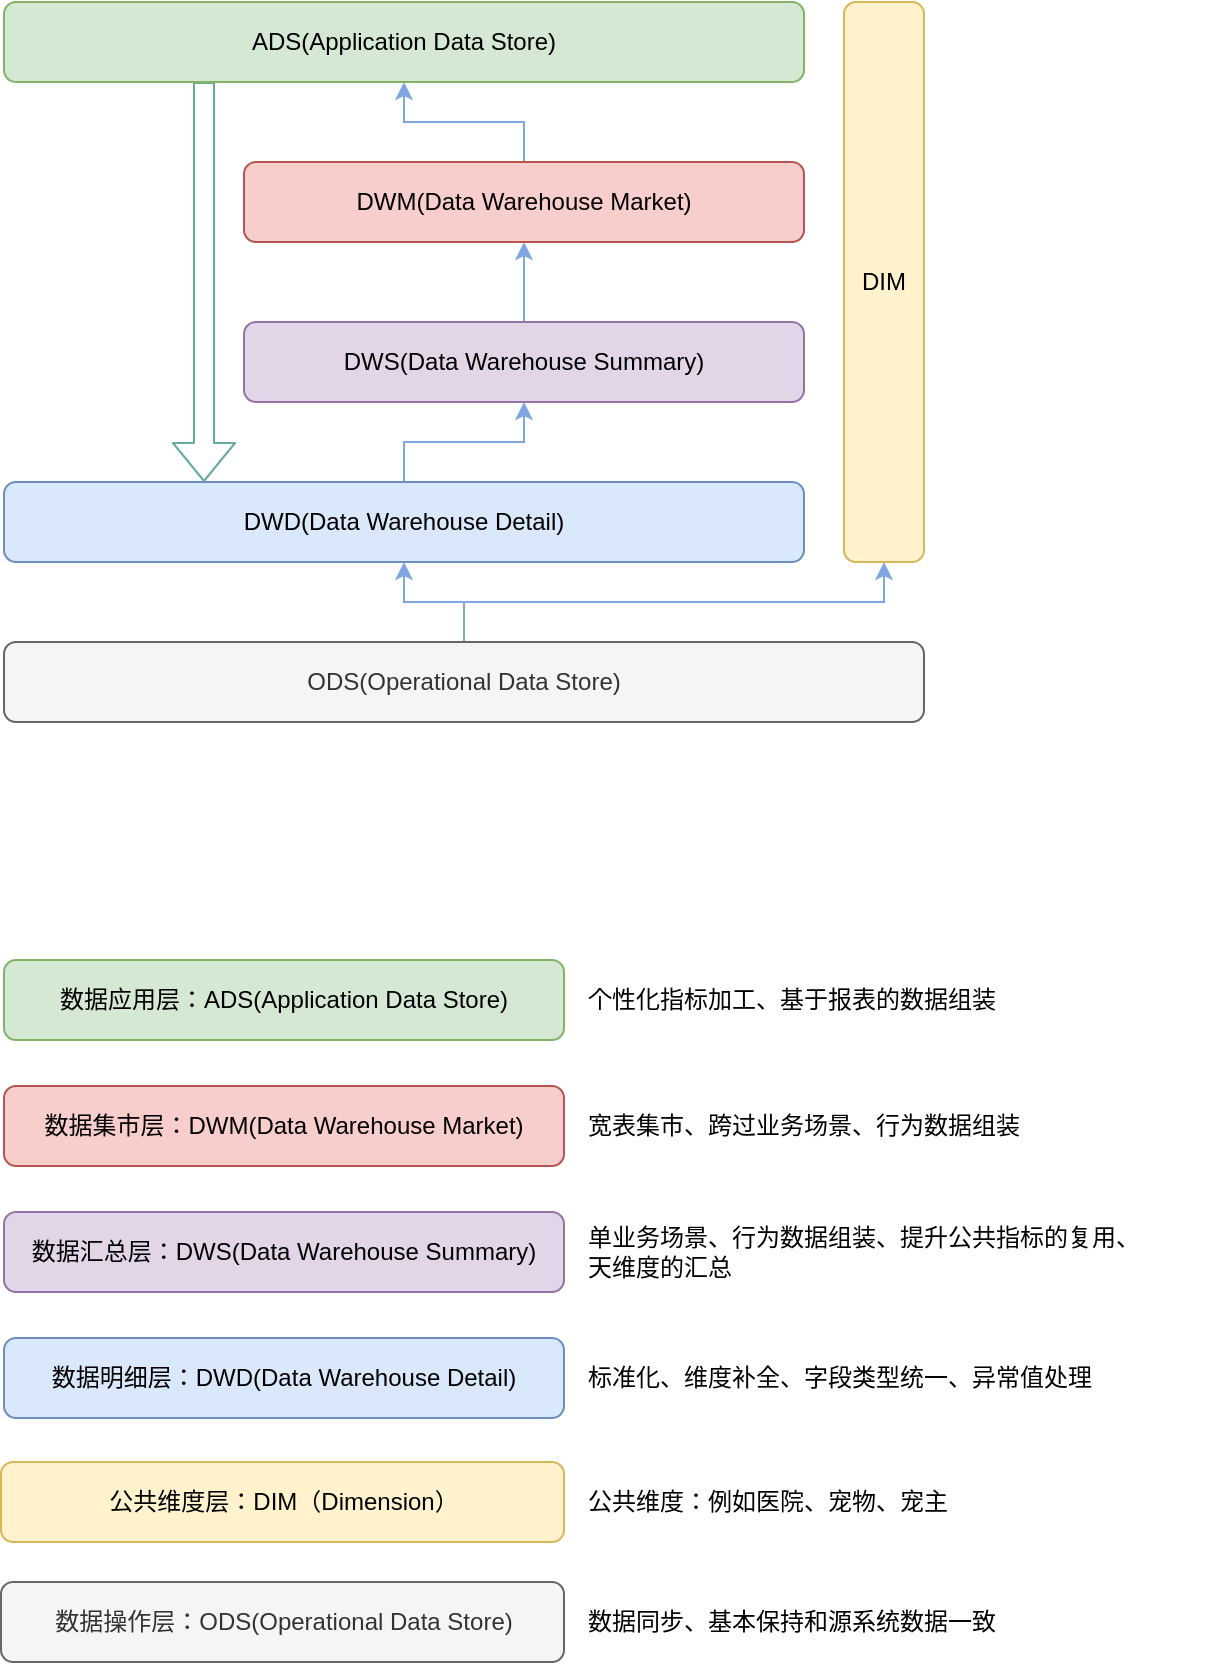 <mxfile version="13.1.2" type="github" pages="2">
  <diagram id="xDaqMbVTm9odR8-DioXX" name="数仓分层">
    <mxGraphModel dx="899" dy="623" grid="0" gridSize="10" guides="1" tooltips="1" connect="1" arrows="1" fold="1" page="0" pageScale="1" pageWidth="827" pageHeight="1169" math="0" shadow="0">
      <root>
        <mxCell id="0" />
        <mxCell id="1" parent="0" />
        <mxCell id="EJTIUBt2cEUTjr5KvXVu-7" value="" style="edgeStyle=orthogonalEdgeStyle;rounded=0;orthogonalLoop=1;jettySize=auto;html=1;strokeColor=#7EA6E0;" edge="1" parent="1" source="EJTIUBt2cEUTjr5KvXVu-1" target="EJTIUBt2cEUTjr5KvXVu-2">
          <mxGeometry relative="1" as="geometry" />
        </mxCell>
        <mxCell id="EJTIUBt2cEUTjr5KvXVu-14" style="edgeStyle=orthogonalEdgeStyle;rounded=0;orthogonalLoop=1;jettySize=auto;html=1;entryX=0.5;entryY=1;entryDx=0;entryDy=0;strokeColor=#7EA6E0;" edge="1" parent="1" source="EJTIUBt2cEUTjr5KvXVu-1" target="EJTIUBt2cEUTjr5KvXVu-6">
          <mxGeometry relative="1" as="geometry" />
        </mxCell>
        <mxCell id="EJTIUBt2cEUTjr5KvXVu-1" value="ODS(Operational Data Store)" style="rounded=1;whiteSpace=wrap;html=1;fillColor=#f5f5f5;strokeColor=#666666;fontColor=#333333;" vertex="1" parent="1">
          <mxGeometry x="160" y="480" width="460" height="40" as="geometry" />
        </mxCell>
        <mxCell id="EJTIUBt2cEUTjr5KvXVu-8" value="" style="edgeStyle=orthogonalEdgeStyle;rounded=0;orthogonalLoop=1;jettySize=auto;html=1;strokeColor=#7EA6E0;" edge="1" parent="1" source="EJTIUBt2cEUTjr5KvXVu-2" target="EJTIUBt2cEUTjr5KvXVu-3">
          <mxGeometry relative="1" as="geometry" />
        </mxCell>
        <mxCell id="EJTIUBt2cEUTjr5KvXVu-2" value="DWD(Data Warehouse Detail)" style="rounded=1;whiteSpace=wrap;html=1;fillColor=#dae8fc;strokeColor=#6c8ebf;" vertex="1" parent="1">
          <mxGeometry x="160" y="400" width="400" height="40" as="geometry" />
        </mxCell>
        <mxCell id="EJTIUBt2cEUTjr5KvXVu-9" value="" style="edgeStyle=orthogonalEdgeStyle;rounded=0;orthogonalLoop=1;jettySize=auto;html=1;strokeColor=#7EA6E0;" edge="1" parent="1" source="EJTIUBt2cEUTjr5KvXVu-3" target="EJTIUBt2cEUTjr5KvXVu-4">
          <mxGeometry relative="1" as="geometry" />
        </mxCell>
        <mxCell id="EJTIUBt2cEUTjr5KvXVu-3" value="DWS(Data Warehouse Summary)" style="rounded=1;whiteSpace=wrap;html=1;fillColor=#e1d5e7;strokeColor=#9673a6;" vertex="1" parent="1">
          <mxGeometry x="280" y="320" width="280" height="40" as="geometry" />
        </mxCell>
        <mxCell id="EJTIUBt2cEUTjr5KvXVu-10" value="" style="edgeStyle=orthogonalEdgeStyle;rounded=0;orthogonalLoop=1;jettySize=auto;html=1;entryX=0.5;entryY=1;entryDx=0;entryDy=0;strokeColor=#7EA6E0;" edge="1" parent="1" source="EJTIUBt2cEUTjr5KvXVu-4" target="EJTIUBt2cEUTjr5KvXVu-5">
          <mxGeometry relative="1" as="geometry" />
        </mxCell>
        <mxCell id="EJTIUBt2cEUTjr5KvXVu-4" value="DWM(Data Warehouse Market)" style="rounded=1;whiteSpace=wrap;html=1;fillColor=#f8cecc;strokeColor=#b85450;" vertex="1" parent="1">
          <mxGeometry x="280" y="240" width="280" height="40" as="geometry" />
        </mxCell>
        <mxCell id="EJTIUBt2cEUTjr5KvXVu-12" style="edgeStyle=orthogonalEdgeStyle;rounded=1;orthogonalLoop=1;jettySize=auto;html=1;exitX=0.25;exitY=1;exitDx=0;exitDy=0;entryX=0.25;entryY=0;entryDx=0;entryDy=0;strokeColor=#67AB9F;shape=flexArrow;" edge="1" parent="1" source="EJTIUBt2cEUTjr5KvXVu-5" target="EJTIUBt2cEUTjr5KvXVu-2">
          <mxGeometry relative="1" as="geometry" />
        </mxCell>
        <mxCell id="EJTIUBt2cEUTjr5KvXVu-5" value="ADS(Application Data Store)" style="rounded=1;whiteSpace=wrap;html=1;fillColor=#d5e8d4;strokeColor=#82b366;" vertex="1" parent="1">
          <mxGeometry x="160" y="160" width="400" height="40" as="geometry" />
        </mxCell>
        <mxCell id="EJTIUBt2cEUTjr5KvXVu-6" value="DIM" style="rounded=1;whiteSpace=wrap;html=1;fillColor=#fff2cc;strokeColor=#d6b656;" vertex="1" parent="1">
          <mxGeometry x="580" y="160" width="40" height="280" as="geometry" />
        </mxCell>
        <mxCell id="XlqB7zhyvsYsPDYVo4y1-1" value="数据应用层：ADS(Application Data Store)" style="rounded=1;whiteSpace=wrap;html=1;fillColor=#d5e8d4;strokeColor=#82b366;" vertex="1" parent="1">
          <mxGeometry x="160" y="639" width="280" height="40" as="geometry" />
        </mxCell>
        <mxCell id="XlqB7zhyvsYsPDYVo4y1-2" value="数据集市层：DWM(Data Warehouse Market)" style="rounded=1;whiteSpace=wrap;html=1;fillColor=#f8cecc;strokeColor=#b85450;" vertex="1" parent="1">
          <mxGeometry x="160" y="702" width="280" height="40" as="geometry" />
        </mxCell>
        <mxCell id="XlqB7zhyvsYsPDYVo4y1-3" value="数据汇总层：DWS(Data Warehouse Summary)" style="rounded=1;whiteSpace=wrap;html=1;fillColor=#e1d5e7;strokeColor=#9673a6;" vertex="1" parent="1">
          <mxGeometry x="160" y="765" width="280" height="40" as="geometry" />
        </mxCell>
        <mxCell id="XlqB7zhyvsYsPDYVo4y1-4" value="数据明细层：DWD(Data Warehouse Detail)" style="rounded=1;whiteSpace=wrap;html=1;fillColor=#dae8fc;strokeColor=#6c8ebf;" vertex="1" parent="1">
          <mxGeometry x="160" y="828" width="280" height="40" as="geometry" />
        </mxCell>
        <mxCell id="XlqB7zhyvsYsPDYVo4y1-5" value="数据操作层：ODS(Operational Data Store)" style="rounded=1;whiteSpace=wrap;html=1;fillColor=#f5f5f5;strokeColor=#666666;fontColor=#333333;" vertex="1" parent="1">
          <mxGeometry x="158.5" y="950" width="281.5" height="40" as="geometry" />
        </mxCell>
        <mxCell id="XlqB7zhyvsYsPDYVo4y1-6" value="数据同步、基本保持和源系统数据一致" style="text;html=1;strokeColor=none;fillColor=none;align=left;verticalAlign=middle;whiteSpace=wrap;rounded=0;glass=0;dashed=1;" vertex="1" parent="1">
          <mxGeometry x="450" y="960" width="320" height="20" as="geometry" />
        </mxCell>
        <mxCell id="XlqB7zhyvsYsPDYVo4y1-7" value="公共维度层：DIM（Dimension）" style="rounded=1;whiteSpace=wrap;html=1;fillColor=#fff2cc;strokeColor=#d6b656;direction=south;" vertex="1" parent="1">
          <mxGeometry x="158.5" y="890" width="281.5" height="40" as="geometry" />
        </mxCell>
        <mxCell id="XlqB7zhyvsYsPDYVo4y1-8" value="公共维度：例如医院、宠物、宠主" style="text;html=1;strokeColor=none;fillColor=none;align=left;verticalAlign=middle;whiteSpace=wrap;rounded=0;glass=0;dashed=1;" vertex="1" parent="1">
          <mxGeometry x="450" y="900" width="320" height="20" as="geometry" />
        </mxCell>
        <mxCell id="XlqB7zhyvsYsPDYVo4y1-9" value="标准化、维度补全、字段类型统一、异常值处理" style="text;html=1;strokeColor=none;fillColor=none;align=left;verticalAlign=middle;whiteSpace=wrap;rounded=0;glass=0;dashed=1;" vertex="1" parent="1">
          <mxGeometry x="450" y="838" width="320" height="20" as="geometry" />
        </mxCell>
        <mxCell id="XlqB7zhyvsYsPDYVo4y1-10" value="单业务场景、行为数据组装、提升公共指标的复用、天维度的汇总" style="text;html=1;strokeColor=none;fillColor=none;align=left;verticalAlign=middle;whiteSpace=wrap;rounded=0;glass=0;dashed=1;" vertex="1" parent="1">
          <mxGeometry x="450" y="775" width="280" height="20" as="geometry" />
        </mxCell>
        <mxCell id="XlqB7zhyvsYsPDYVo4y1-11" value="宽表集市、跨过业务场景、行为数据组装" style="text;html=1;strokeColor=none;fillColor=none;align=left;verticalAlign=middle;whiteSpace=wrap;rounded=0;glass=0;dashed=1;" vertex="1" parent="1">
          <mxGeometry x="450" y="712" width="320" height="20" as="geometry" />
        </mxCell>
        <mxCell id="XlqB7zhyvsYsPDYVo4y1-12" value="个性化指标加工、基于报表的数据组装" style="text;html=1;strokeColor=none;fillColor=none;align=left;verticalAlign=middle;whiteSpace=wrap;rounded=0;glass=0;dashed=1;" vertex="1" parent="1">
          <mxGeometry x="450" y="649" width="320" height="20" as="geometry" />
        </mxCell>
      </root>
    </mxGraphModel>
  </diagram>
  <diagram id="uUGnSI4iTqOCS-ocZ5c7" name="数仓整体架构图">
    <mxGraphModel dx="899" dy="623" grid="0" gridSize="10" guides="1" tooltips="1" connect="1" arrows="1" fold="1" page="1" pageScale="1" pageWidth="827" pageHeight="1169" math="0" shadow="0">
      <root>
        <mxCell id="Z9YH_-ktKUOfIyejoIjv-0" />
        <mxCell id="Z9YH_-ktKUOfIyejoIjv-1" parent="Z9YH_-ktKUOfIyejoIjv-0" />
        <mxCell id="Z9YH_-ktKUOfIyejoIjv-49" value="" style="rounded=0;whiteSpace=wrap;html=1;glass=0;strokeWidth=2;fillColor=#e1d5e7;strokeColor=#9673a6;" vertex="1" parent="Z9YH_-ktKUOfIyejoIjv-1">
          <mxGeometry x="290" y="280" width="300" height="170" as="geometry" />
        </mxCell>
        <mxCell id="Z9YH_-ktKUOfIyejoIjv-2" value="" style="endArrow=none;html=1;strokeColor=#4D4D4D;strokeWidth=2;" edge="1" parent="Z9YH_-ktKUOfIyejoIjv-1">
          <mxGeometry width="50" height="50" relative="1" as="geometry">
            <mxPoint x="80" y="80" as="sourcePoint" />
            <mxPoint x="720" y="80" as="targetPoint" />
          </mxGeometry>
        </mxCell>
        <mxCell id="Z9YH_-ktKUOfIyejoIjv-3" value="" style="endArrow=none;html=1;strokeColor=#4D4D4D;strokeWidth=2;" edge="1" parent="Z9YH_-ktKUOfIyejoIjv-1">
          <mxGeometry width="50" height="50" relative="1" as="geometry">
            <mxPoint x="80" y="480" as="sourcePoint" />
            <mxPoint x="720" y="480" as="targetPoint" />
          </mxGeometry>
        </mxCell>
        <mxCell id="Z9YH_-ktKUOfIyejoIjv-4" value="&lt;font size=&quot;1&quot;&gt;&lt;b style=&quot;font-size: 17px&quot;&gt;数据服务&lt;/b&gt;&lt;/font&gt;" style="text;html=1;strokeColor=none;fillColor=none;align=center;verticalAlign=middle;whiteSpace=wrap;rounded=0;" vertex="1" parent="Z9YH_-ktKUOfIyejoIjv-1">
          <mxGeometry x="80" y="30" width="70" height="20" as="geometry" />
        </mxCell>
        <mxCell id="Z9YH_-ktKUOfIyejoIjv-5" value="" style="rounded=0;whiteSpace=wrap;html=1;strokeWidth=2;" vertex="1" parent="Z9YH_-ktKUOfIyejoIjv-1">
          <mxGeometry x="160" y="10" width="560" height="50" as="geometry" />
        </mxCell>
        <mxCell id="Z9YH_-ktKUOfIyejoIjv-6" value="仲谋平台、医院日报" style="rounded=0;whiteSpace=wrap;html=1;dashed=1;strokeColor=#66B2FF;strokeWidth=2;" vertex="1" parent="Z9YH_-ktKUOfIyejoIjv-1">
          <mxGeometry x="170" y="20" width="120" height="30" as="geometry" />
        </mxCell>
        <mxCell id="Z9YH_-ktKUOfIyejoIjv-7" value="自助分析" style="rounded=0;whiteSpace=wrap;html=1;dashed=1;strokeColor=#66B2FF;strokeWidth=2;" vertex="1" parent="Z9YH_-ktKUOfIyejoIjv-1">
          <mxGeometry x="310" y="20" width="120" height="30" as="geometry" />
        </mxCell>
        <mxCell id="Z9YH_-ktKUOfIyejoIjv-8" value="大屏展示" style="rounded=0;whiteSpace=wrap;html=1;dashed=1;strokeColor=#66B2FF;strokeWidth=2;" vertex="1" parent="Z9YH_-ktKUOfIyejoIjv-1">
          <mxGeometry x="450" y="20" width="120" height="30" as="geometry" />
        </mxCell>
        <mxCell id="Z9YH_-ktKUOfIyejoIjv-9" value="其他数据服务" style="rounded=0;whiteSpace=wrap;html=1;dashed=1;strokeColor=#66B2FF;strokeWidth=2;" vertex="1" parent="Z9YH_-ktKUOfIyejoIjv-1">
          <mxGeometry x="590" y="20" width="120" height="30" as="geometry" />
        </mxCell>
        <mxCell id="Z9YH_-ktKUOfIyejoIjv-10" value="&lt;font size=&quot;1&quot;&gt;&lt;b style=&quot;font-size: 17px&quot;&gt;数据计算&lt;/b&gt;&lt;/font&gt;" style="text;html=1;strokeColor=none;fillColor=none;align=center;verticalAlign=middle;whiteSpace=wrap;rounded=0;" vertex="1" parent="Z9YH_-ktKUOfIyejoIjv-1">
          <mxGeometry x="70" y="250" width="80" height="20" as="geometry" />
        </mxCell>
        <mxCell id="Z9YH_-ktKUOfIyejoIjv-11" value="&lt;font size=&quot;1&quot;&gt;&lt;b style=&quot;font-size: 17px&quot;&gt;数据采集&lt;/b&gt;&lt;/font&gt;" style="text;html=1;strokeColor=none;fillColor=none;align=center;verticalAlign=middle;whiteSpace=wrap;rounded=0;" vertex="1" parent="Z9YH_-ktKUOfIyejoIjv-1">
          <mxGeometry x="80" y="515" width="70" height="20" as="geometry" />
        </mxCell>
        <mxCell id="Z9YH_-ktKUOfIyejoIjv-12" value="&lt;font size=&quot;1&quot;&gt;&lt;b style=&quot;font-size: 14px&quot;&gt;数据抽取&lt;/b&gt;&lt;/font&gt;" style="rounded=0;whiteSpace=wrap;html=1;glass=0;strokeWidth=2;" vertex="1" parent="Z9YH_-ktKUOfIyejoIjv-1">
          <mxGeometry x="160" y="505" width="560" height="40" as="geometry" />
        </mxCell>
        <mxCell id="Z9YH_-ktKUOfIyejoIjv-33" style="edgeStyle=orthogonalEdgeStyle;rounded=1;orthogonalLoop=1;jettySize=auto;html=1;strokeColor=#4D4D4D;strokeWidth=2;" edge="1" parent="Z9YH_-ktKUOfIyejoIjv-1">
          <mxGeometry relative="1" as="geometry">
            <mxPoint x="220" y="583" as="sourcePoint" />
            <mxPoint x="220" y="543" as="targetPoint" />
          </mxGeometry>
        </mxCell>
        <mxCell id="Z9YH_-ktKUOfIyejoIjv-13" value="源系统DB" style="rounded=0;whiteSpace=wrap;html=1;dashed=1;strokeWidth=2;fillColor=#CCCCCC;" vertex="1" parent="Z9YH_-ktKUOfIyejoIjv-1">
          <mxGeometry x="160" y="575" width="120" height="30" as="geometry" />
        </mxCell>
        <mxCell id="Z9YH_-ktKUOfIyejoIjv-35" style="edgeStyle=orthogonalEdgeStyle;rounded=1;orthogonalLoop=1;jettySize=auto;html=1;entryX=0.371;entryY=0.975;entryDx=0;entryDy=0;entryPerimeter=0;strokeColor=#4D4D4D;strokeWidth=2;" edge="1" parent="Z9YH_-ktKUOfIyejoIjv-1" source="Z9YH_-ktKUOfIyejoIjv-14" target="Z9YH_-ktKUOfIyejoIjv-12">
          <mxGeometry relative="1" as="geometry" />
        </mxCell>
        <mxCell id="Z9YH_-ktKUOfIyejoIjv-14" value="日志" style="rounded=0;whiteSpace=wrap;html=1;dashed=1;strokeWidth=2;fillColor=#CCCCCC;" vertex="1" parent="Z9YH_-ktKUOfIyejoIjv-1">
          <mxGeometry x="308" y="576" width="120" height="30" as="geometry" />
        </mxCell>
        <mxCell id="Z9YH_-ktKUOfIyejoIjv-36" style="edgeStyle=orthogonalEdgeStyle;rounded=1;orthogonalLoop=1;jettySize=auto;html=1;entryX=0.641;entryY=1;entryDx=0;entryDy=0;entryPerimeter=0;strokeColor=#4D4D4D;strokeWidth=2;" edge="1" parent="Z9YH_-ktKUOfIyejoIjv-1" source="Z9YH_-ktKUOfIyejoIjv-15" target="Z9YH_-ktKUOfIyejoIjv-12">
          <mxGeometry relative="1" as="geometry" />
        </mxCell>
        <mxCell id="Z9YH_-ktKUOfIyejoIjv-15" value="接口数据" style="rounded=0;whiteSpace=wrap;html=1;dashed=1;strokeWidth=2;fillColor=#CCCCCC;" vertex="1" parent="Z9YH_-ktKUOfIyejoIjv-1">
          <mxGeometry x="459" y="576" width="120" height="30" as="geometry" />
        </mxCell>
        <mxCell id="Z9YH_-ktKUOfIyejoIjv-37" style="edgeStyle=orthogonalEdgeStyle;rounded=1;orthogonalLoop=1;jettySize=auto;html=1;entryX=0.895;entryY=0.975;entryDx=0;entryDy=0;entryPerimeter=0;strokeColor=#4D4D4D;strokeWidth=2;" edge="1" parent="Z9YH_-ktKUOfIyejoIjv-1" source="Z9YH_-ktKUOfIyejoIjv-16" target="Z9YH_-ktKUOfIyejoIjv-12">
          <mxGeometry relative="1" as="geometry" />
        </mxCell>
        <mxCell id="Z9YH_-ktKUOfIyejoIjv-16" value="......." style="rounded=0;whiteSpace=wrap;html=1;dashed=1;strokeWidth=2;fillColor=#CCCCCC;" vertex="1" parent="Z9YH_-ktKUOfIyejoIjv-1">
          <mxGeometry x="601" y="576" width="120" height="30" as="geometry" />
        </mxCell>
        <mxCell id="Z9YH_-ktKUOfIyejoIjv-17" value="" style="rounded=0;whiteSpace=wrap;html=1;glass=0;strokeWidth=2;fillColor=#66B2FF;" vertex="1" parent="Z9YH_-ktKUOfIyejoIjv-1">
          <mxGeometry x="160" y="120" width="120" height="330" as="geometry" />
        </mxCell>
        <mxCell id="Z9YH_-ktKUOfIyejoIjv-18" value="&lt;font style=&quot;font-size: 15px&quot;&gt;&lt;b&gt;离线计算&lt;/b&gt;&lt;/font&gt;" style="text;html=1;strokeColor=none;fillColor=none;align=center;verticalAlign=middle;whiteSpace=wrap;rounded=0;" vertex="1" parent="Z9YH_-ktKUOfIyejoIjv-1">
          <mxGeometry x="185" y="90" width="70" height="20" as="geometry" />
        </mxCell>
        <mxCell id="Z9YH_-ktKUOfIyejoIjv-19" value="ADS&lt;br&gt;（应用数据）" style="rounded=0;whiteSpace=wrap;html=1;glass=0;strokeWidth=2;" vertex="1" parent="Z9YH_-ktKUOfIyejoIjv-1">
          <mxGeometry x="170" y="130" width="100" height="50" as="geometry" />
        </mxCell>
        <mxCell id="Z9YH_-ktKUOfIyejoIjv-32" value="" style="edgeStyle=orthogonalEdgeStyle;rounded=1;orthogonalLoop=1;jettySize=auto;html=1;strokeColor=#4D4D4D;strokeWidth=4;entryX=0.5;entryY=1;entryDx=0;entryDy=0;" edge="1" parent="Z9YH_-ktKUOfIyejoIjv-1" source="Z9YH_-ktKUOfIyejoIjv-20" target="Z9YH_-ktKUOfIyejoIjv-19">
          <mxGeometry relative="1" as="geometry">
            <mxPoint x="220" y="190" as="targetPoint" />
          </mxGeometry>
        </mxCell>
        <mxCell id="Z9YH_-ktKUOfIyejoIjv-20" value="DWS&lt;br&gt;（汇总数据）" style="rounded=0;whiteSpace=wrap;html=1;glass=0;strokeWidth=2;" vertex="1" parent="Z9YH_-ktKUOfIyejoIjv-1">
          <mxGeometry x="170" y="215" width="100" height="50" as="geometry" />
        </mxCell>
        <mxCell id="Z9YH_-ktKUOfIyejoIjv-30" value="" style="edgeStyle=orthogonalEdgeStyle;rounded=1;orthogonalLoop=1;jettySize=auto;html=1;strokeColor=#4D4D4D;strokeWidth=4;" edge="1" parent="Z9YH_-ktKUOfIyejoIjv-1">
          <mxGeometry relative="1" as="geometry">
            <mxPoint x="220" y="296" as="sourcePoint" />
            <mxPoint x="220" y="261" as="targetPoint" />
          </mxGeometry>
        </mxCell>
        <mxCell id="Z9YH_-ktKUOfIyejoIjv-21" value="DWD&lt;br&gt;（明细数据）" style="rounded=0;whiteSpace=wrap;html=1;glass=0;strokeWidth=2;" vertex="1" parent="Z9YH_-ktKUOfIyejoIjv-1">
          <mxGeometry x="170" y="295" width="100" height="50" as="geometry" />
        </mxCell>
        <mxCell id="Z9YH_-ktKUOfIyejoIjv-23" value="" style="edgeStyle=orthogonalEdgeStyle;rounded=1;orthogonalLoop=1;jettySize=auto;html=1;strokeColor=#4D4D4D;strokeWidth=4;" edge="1" parent="Z9YH_-ktKUOfIyejoIjv-1" source="Z9YH_-ktKUOfIyejoIjv-22" target="Z9YH_-ktKUOfIyejoIjv-21">
          <mxGeometry relative="1" as="geometry" />
        </mxCell>
        <mxCell id="Z9YH_-ktKUOfIyejoIjv-22" value="ODS&lt;br&gt;（操作数据）" style="rounded=0;whiteSpace=wrap;html=1;glass=0;strokeWidth=2;" vertex="1" parent="Z9YH_-ktKUOfIyejoIjv-1">
          <mxGeometry x="170" y="380" width="100" height="50" as="geometry" />
        </mxCell>
        <mxCell id="Z9YH_-ktKUOfIyejoIjv-38" value="" style="rounded=0;whiteSpace=wrap;html=1;glass=0;strokeWidth=2;fillColor=#ffe6cc;strokeColor=#d79b00;" vertex="1" parent="Z9YH_-ktKUOfIyejoIjv-1">
          <mxGeometry x="290" y="120" width="300" height="150" as="geometry" />
        </mxCell>
        <mxCell id="Z9YH_-ktKUOfIyejoIjv-39" value="&lt;span style=&quot;font-size: 15px&quot;&gt;&lt;b&gt;数据开发&lt;/b&gt;&lt;/span&gt;" style="text;html=1;strokeColor=none;fillColor=none;align=center;verticalAlign=middle;whiteSpace=wrap;rounded=0;" vertex="1" parent="Z9YH_-ktKUOfIyejoIjv-1">
          <mxGeometry x="360" y="124" width="145" height="20" as="geometry" />
        </mxCell>
        <mxCell id="Z9YH_-ktKUOfIyejoIjv-47" value="" style="rounded=0;whiteSpace=wrap;html=1;glass=0;strokeWidth=2;fillColor=#C3BFF5;" vertex="1" parent="Z9YH_-ktKUOfIyejoIjv-1">
          <mxGeometry x="601" y="120" width="120" height="330" as="geometry" />
        </mxCell>
        <mxCell id="Z9YH_-ktKUOfIyejoIjv-48" value="&lt;font style=&quot;font-size: 15px&quot;&gt;&lt;b&gt;实时计算&lt;/b&gt;&lt;/font&gt;" style="text;html=1;strokeColor=none;fillColor=none;align=center;verticalAlign=middle;whiteSpace=wrap;rounded=0;" vertex="1" parent="Z9YH_-ktKUOfIyejoIjv-1">
          <mxGeometry x="626" y="90" width="70" height="20" as="geometry" />
        </mxCell>
        <mxCell id="Z9YH_-ktKUOfIyejoIjv-50" value="Flink流式SQL处理" style="shape=cylinder;whiteSpace=wrap;html=1;boundedLbl=1;backgroundOutline=1;rounded=0;glass=0;dashed=1;strokeColor=#66B2FF;strokeWidth=2;fillColor=#99CCFF;" vertex="1" parent="Z9YH_-ktKUOfIyejoIjv-1">
          <mxGeometry x="631" y="230" width="60" height="80" as="geometry" />
        </mxCell>
        <mxCell id="Z9YH_-ktKUOfIyejoIjv-51" value="&lt;span style=&quot;font-size: 15px&quot;&gt;&lt;b&gt;数据管理&lt;/b&gt;&lt;/span&gt;" style="text;html=1;strokeColor=none;fillColor=none;align=center;verticalAlign=middle;whiteSpace=wrap;rounded=0;" vertex="1" parent="Z9YH_-ktKUOfIyejoIjv-1">
          <mxGeometry x="367.5" y="290" width="145" height="20" as="geometry" />
        </mxCell>
        <mxCell id="Z9YH_-ktKUOfIyejoIjv-52" value="ETL开发" style="rounded=0;whiteSpace=wrap;html=1;glass=0;dashed=1;strokeColor=#66B2FF;strokeWidth=2;fillColor=#ffffff;" vertex="1" parent="Z9YH_-ktKUOfIyejoIjv-1">
          <mxGeometry x="328" y="160" width="100" height="30" as="geometry" />
        </mxCell>
        <mxCell id="Z9YH_-ktKUOfIyejoIjv-53" value="维度建模" style="rounded=0;whiteSpace=wrap;html=1;glass=0;dashed=1;strokeColor=#66B2FF;strokeWidth=2;fillColor=#ffffff;" vertex="1" parent="Z9YH_-ktKUOfIyejoIjv-1">
          <mxGeometry x="450" y="160" width="100" height="30" as="geometry" />
        </mxCell>
        <mxCell id="Z9YH_-ktKUOfIyejoIjv-54" value="实时开发" style="rounded=0;whiteSpace=wrap;html=1;glass=0;dashed=1;strokeColor=#66B2FF;strokeWidth=2;fillColor=#ffffff;" vertex="1" parent="Z9YH_-ktKUOfIyejoIjv-1">
          <mxGeometry x="328" y="210" width="100" height="30" as="geometry" />
        </mxCell>
        <mxCell id="Z9YH_-ktKUOfIyejoIjv-55" value="数据挖掘" style="rounded=0;whiteSpace=wrap;html=1;glass=0;dashed=1;strokeColor=#66B2FF;strokeWidth=2;fillColor=#ffffff;" vertex="1" parent="Z9YH_-ktKUOfIyejoIjv-1">
          <mxGeometry x="450" y="210" width="100" height="30" as="geometry" />
        </mxCell>
        <mxCell id="Z9YH_-ktKUOfIyejoIjv-56" value="数据安全" style="rounded=0;whiteSpace=wrap;html=1;glass=0;dashed=1;strokeColor=#66B2FF;strokeWidth=2;fillColor=#ffffff;" vertex="1" parent="Z9YH_-ktKUOfIyejoIjv-1">
          <mxGeometry x="331" y="320" width="100" height="30" as="geometry" />
        </mxCell>
        <mxCell id="Z9YH_-ktKUOfIyejoIjv-57" value="数据质量" style="rounded=0;whiteSpace=wrap;html=1;glass=0;dashed=1;strokeColor=#66B2FF;strokeWidth=2;fillColor=#ffffff;" vertex="1" parent="Z9YH_-ktKUOfIyejoIjv-1">
          <mxGeometry x="449" y="320" width="100" height="30" as="geometry" />
        </mxCell>
        <mxCell id="Z9YH_-ktKUOfIyejoIjv-58" value="One Data" style="rounded=0;whiteSpace=wrap;html=1;glass=0;dashed=1;strokeColor=#66B2FF;strokeWidth=2;fillColor=#ffffff;" vertex="1" parent="Z9YH_-ktKUOfIyejoIjv-1">
          <mxGeometry x="331" y="360" width="100" height="30" as="geometry" />
        </mxCell>
        <mxCell id="Z9YH_-ktKUOfIyejoIjv-59" value="One ID" style="rounded=0;whiteSpace=wrap;html=1;glass=0;dashed=1;strokeColor=#66B2FF;strokeWidth=2;fillColor=#ffffff;" vertex="1" parent="Z9YH_-ktKUOfIyejoIjv-1">
          <mxGeometry x="449" y="360" width="100" height="30" as="geometry" />
        </mxCell>
        <mxCell id="Z9YH_-ktKUOfIyejoIjv-60" value="元数据管理" style="rounded=0;whiteSpace=wrap;html=1;glass=0;dashed=1;strokeColor=#66B2FF;strokeWidth=2;fillColor=#ffffff;" vertex="1" parent="Z9YH_-ktKUOfIyejoIjv-1">
          <mxGeometry x="331" y="400" width="100" height="30" as="geometry" />
        </mxCell>
        <mxCell id="Z9YH_-ktKUOfIyejoIjv-61" value="指标库" style="rounded=0;whiteSpace=wrap;html=1;glass=0;dashed=1;strokeColor=#66B2FF;strokeWidth=2;fillColor=#ffffff;" vertex="1" parent="Z9YH_-ktKUOfIyejoIjv-1">
          <mxGeometry x="449" y="400" width="100" height="30" as="geometry" />
        </mxCell>
      </root>
    </mxGraphModel>
  </diagram>
</mxfile>
